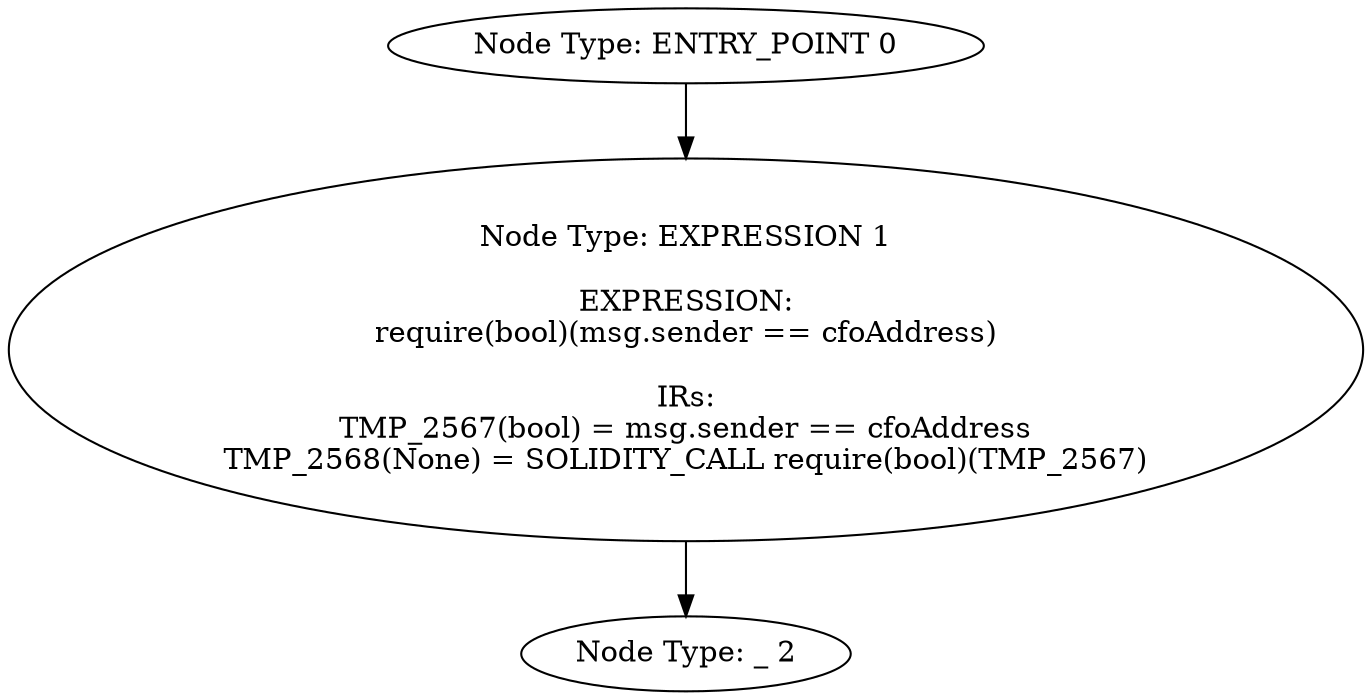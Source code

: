 digraph{
0[label="Node Type: ENTRY_POINT 0
"];
0->1;
1[label="Node Type: EXPRESSION 1

EXPRESSION:
require(bool)(msg.sender == cfoAddress)

IRs:
TMP_2567(bool) = msg.sender == cfoAddress
TMP_2568(None) = SOLIDITY_CALL require(bool)(TMP_2567)"];
1->2;
2[label="Node Type: _ 2
"];
}
